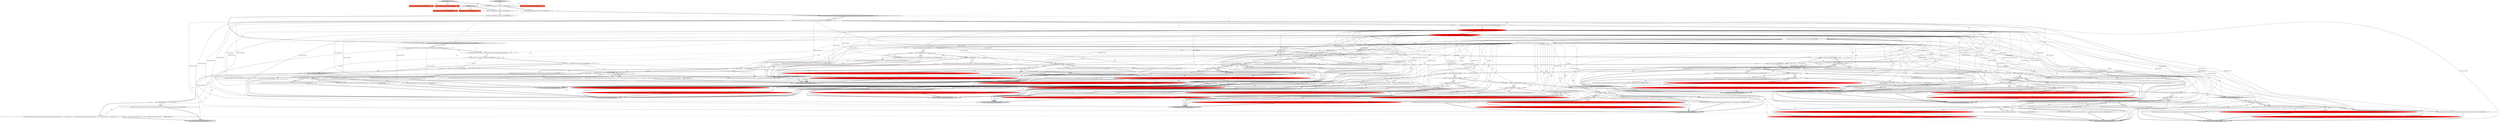 digraph {
166 [style = filled, label = "ConstantNode irLeftConstantNode = (ConstantNode)irBooleanNode.getLeftNode()@@@6@@@['0', '0', '1']", fillcolor = white, shape = ellipse image = "AAA0AAABBB3BBB"];
2 [style = filled, label = "irLeftConstantNode.setConstant((float)irLeftConstantNode.getConstant() - (float)irRightConstantNode.getConstant())@@@100@@@['1', '0', '0']", fillcolor = white, shape = ellipse image = "AAA0AAABBB1BBB"];
31 [style = filled, label = "irLeftConstantNode.setConstant((long)irLeftConstantNode.getConstant() - (long)irRightConstantNode.getConstant())@@@97@@@['1', '0', '0']", fillcolor = white, shape = ellipse image = "AAA0AAABBB1BBB"];
77 [style = filled, label = "irLeftConstantNode.setConstant((int)irLeftConstantNode.getConstant() >>> (int)irRightConstantNode.getConstant())@@@136@@@['1', '0', '0']", fillcolor = white, shape = ellipse image = "AAA0AAABBB1BBB"];
95 [style = filled, label = "irLeftConstantNode.setConstant((int)irLeftConstantNode.getConstant() | (int)irRightConstantNode.getConstant())@@@175@@@['1', '0', '0']", fillcolor = white, shape = ellipse image = "AAA0AAABBB1BBB"];
39 [style = filled, label = "type == @@@128@@@['1', '1', '0']", fillcolor = white, shape = diamond image = "AAA0AAABBB1BBB"];
107 [style = filled, label = "operation == Operation.BWOR@@@175@@@['1', '1', '0']", fillcolor = lightgray, shape = diamond image = "AAA0AAABBB1BBB"];
129 [style = filled, label = "irLeftConstantNode.attachDecoration(new IRDConstant((float)leftConstantValue * (float)rightConstantValue))@@@20@@@['0', '1', '0']", fillcolor = white, shape = ellipse image = "AAA0AAABBB2BBB"];
62 [style = filled, label = "throw irBinaryMathNode.getLocation().createError(new IllegalStateException(\"constant folding error: \" + \"unexpected type (\" + PainlessLookupUtility.typeToCanonicalTypeName(type) + \"( for \" + \"binary operation (\" + operation.symbol + \"( on \" + \"constants (\" + irLeftConstantNode.getConstant() + \"( and (\" + irRightConstantNode.getConstant() + \"(\"))@@@130@@@['1', '0', '0']", fillcolor = red, shape = ellipse image = "AAA1AAABBB1BBB"];
139 [style = filled, label = "throw irBinaryMathNode.getLocation().createError(new IllegalStateException(\"constant folding error: \" + \"unexpected type (\" + PainlessLookupUtility.typeToCanonicalTypeName(type) + \"( for \" + \"binary operation (\" + operation.symbol + \"( on \" + \"constants (\" + irLeftConstantNode.getDecorationString() + \"( \" + \"and (\" + irRightConstantNode.getDecorationString() + \"(\"))@@@108@@@['0', '1', '0']", fillcolor = red, shape = ellipse image = "AAA1AAABBB2BBB"];
63 [style = filled, label = "type == @@@113@@@['1', '1', '0']", fillcolor = white, shape = diamond image = "AAA0AAABBB1BBB"];
22 [style = filled, label = "type == @@@149@@@['1', '1', '0']", fillcolor = white, shape = diamond image = "AAA0AAABBB1BBB"];
50 [style = filled, label = "type == @@@58@@@['1', '1', '0']", fillcolor = white, shape = diamond image = "AAA0AAABBB1BBB"];
53 [style = filled, label = "Consumer<ExpressionNode> scope@@@2@@@['1', '0', '0']", fillcolor = tomato, shape = box image = "AAA0AAABBB1BBB"];
12 [style = filled, label = "type == @@@179@@@['1', '1', '0']", fillcolor = white, shape = diamond image = "AAA0AAABBB1BBB"];
131 [style = filled, label = "throw irBinaryMathNode.getLocation().createError(new IllegalStateException(\"constant folding error: \" + \"unexpected type (\" + PainlessLookupUtility.typeToCanonicalTypeName(type) + \"( for \" + \"binary operation (\" + operation.symbol + \"( on \" + \"constants (\" + irLeftConstantNode.getDecorationString() + \"( \" + \"and (\" + irRightConstantNode.getDecorationString() + \"(\"))@@@68@@@['0', '1', '0']", fillcolor = red, shape = ellipse image = "AAA1AAABBB2BBB"];
65 [style = filled, label = "type == @@@13@@@['1', '1', '0']", fillcolor = white, shape = diamond image = "AAA0AAABBB1BBB"];
13 [style = filled, label = "operation == Operation.RSH@@@124@@@['1', '1', '0']", fillcolor = white, shape = diamond image = "AAA0AAABBB1BBB"];
110 [style = filled, label = "type == @@@167@@@['1', '1', '0']", fillcolor = white, shape = diamond image = "AAA0AAABBB1BBB"];
98 [style = filled, label = "throw irBinaryMathNode.getLocation().createError(new IllegalStateException(\"constant folding error: \" + \"unexpected type (\" + PainlessLookupUtility.typeToCanonicalTypeName(type) + \"( for \" + \"binary operation (\" + operation.symbol + \"( on \" + \"constants (\" + irLeftConstantNode.getConstant() + \"( and (\" + irRightConstantNode.getConstant() + \"(\"))@@@24@@@['1', '0', '0']", fillcolor = red, shape = ellipse image = "AAA1AAABBB1BBB"];
92 [style = filled, label = "type == @@@176@@@['1', '1', '0']", fillcolor = white, shape = diamond image = "AAA0AAABBB1BBB"];
79 [style = filled, label = "type == @@@77@@@['1', '1', '0']", fillcolor = white, shape = diamond image = "AAA0AAABBB1BBB"];
32 [style = filled, label = "visitBinaryMath['1', '0', '0']", fillcolor = lightgray, shape = diamond image = "AAA0AAABBB1BBB"];
147 [style = filled, label = "Object rightConstantValue = irRightConstantNode.getDecorationValue()@@@9@@@['0', '1', '0']", fillcolor = red, shape = ellipse image = "AAA1AAABBB2BBB"];
179 [style = filled, label = "Consumer<ExpressionNode> scope@@@2@@@['0', '0', '1']", fillcolor = tomato, shape = box image = "AAA0AAABBB3BBB"];
41 [style = filled, label = "throw irBinaryMathNode.getLocation().createError(new IllegalStateException(\"constant folding error: \" + \"unexpected type (\" + PainlessLookupUtility.typeToCanonicalTypeName(type) + \"( for \" + \"binary operation (\" + operation.symbol + \"( on \" + \"constants (\" + irLeftConstantNode.getConstant() + \"( and (\" + irRightConstantNode.getConstant() + \"(\"))@@@106@@@['1', '0', '0']", fillcolor = red, shape = ellipse image = "AAA1AAABBB1BBB"];
15 [style = filled, label = "irLeftConstantNode.setConstant((long)irLeftConstantNode.getConstant() | (long)irRightConstantNode.getConstant())@@@178@@@['1', '0', '0']", fillcolor = white, shape = ellipse image = "AAA0AAABBB1BBB"];
109 [style = filled, label = "type == @@@64@@@['1', '1', '0']", fillcolor = white, shape = diamond image = "AAA0AAABBB1BBB"];
120 [style = filled, label = "irLeftConstantNode.attachDecoration(new IRDConstant((long)leftConstantValue % (long)rightConstantValue))@@@59@@@['0', '1', '0']", fillcolor = white, shape = ellipse image = "AAA0AAABBB2BBB"];
82 [style = filled, label = "operation == Operation.MUL@@@12@@@['1', '1', '0']", fillcolor = white, shape = diamond image = "AAA0AAABBB1BBB"];
170 [style = filled, label = "visitBoolean['0', '0', '1']", fillcolor = lightgray, shape = diamond image = "AAA0AAABBB3BBB"];
117 [style = filled, label = "irLeftConstantNode.attachDecoration(new IRDConstant((int)leftConstantValue & (int)rightConstantValue))@@@150@@@['0', '1', '0']", fillcolor = white, shape = ellipse image = "AAA0AAABBB2BBB"];
156 [style = filled, label = "throw irBinaryMathNode.getLocation().createError(new IllegalStateException(\"constant folding error: \" + \"unexpected type (\" + PainlessLookupUtility.typeToCanonicalTypeName(type) + \"( for \" + \"binary operation (\" + operation.symbol + \"( on \" + \"constants (\" + irLeftConstantNode.getDecorationString() + \"( \" + \"and (\" + irRightConstantNode.getDecorationString() + \"(\"))@@@183@@@['0', '1', '0']", fillcolor = red, shape = ellipse image = "AAA1AAABBB2BBB"];
28 [style = filled, label = "irLeftConstantNode.setConstant((double)irLeftConstantNode.getConstant() / (double)irRightConstantNode.getConstant())@@@40@@@['1', '0', '0']", fillcolor = white, shape = ellipse image = "AAA0AAABBB1BBB"];
122 [style = filled, label = "irLeftConstantNode.attachDecoration(new IRDConstant((long)leftConstantValue / (long)rightConstantValue))@@@36@@@['0', '1', '0']", fillcolor = white, shape = ellipse image = "AAA0AAABBB2BBB"];
6 [style = filled, label = "ConstantNode irLeftConstantNode = (ConstantNode)irBinaryMathNode.getLeftNode()@@@6@@@['1', '1', '0']", fillcolor = white, shape = ellipse image = "AAA0AAABBB1BBB"];
60 [style = filled, label = "ArithmeticException ae@@@48@@@['1', '1', '0']", fillcolor = white, shape = diamond image = "AAA0AAABBB1BBB"];
119 [style = filled, label = "visitBinaryMath['0', '1', '0']", fillcolor = lightgray, shape = diamond image = "AAA0AAABBB2BBB"];
113 [style = filled, label = "irLeftConstantNode.attachDecoration(new IRDConstant((double)leftConstantValue + (double)rightConstantValue))@@@87@@@['0', '1', '0']", fillcolor = white, shape = ellipse image = "AAA0AAABBB2BBB"];
78 [style = filled, label = "type == @@@161@@@['1', '1', '0']", fillcolor = white, shape = diamond image = "AAA0AAABBB1BBB"];
4 [style = filled, label = "type == @@@164@@@['1', '1', '0']", fillcolor = white, shape = diamond image = "AAA0AAABBB1BBB"];
14 [style = filled, label = "scope.accept(irLeftConstantNode)@@@51@@@['1', '1', '0']", fillcolor = lightgray, shape = ellipse image = "AAA0AAABBB1BBB"];
36 [style = filled, label = "scope.accept(irLeftConstantNode)@@@146@@@['1', '1', '0']", fillcolor = lightgray, shape = ellipse image = "AAA0AAABBB1BBB"];
93 [style = filled, label = "irLeftConstantNode.setConstant((int)irLeftConstantNode.getConstant() / (int)irRightConstantNode.getConstant())@@@31@@@['1', '0', '0']", fillcolor = white, shape = ellipse image = "AAA0AAABBB1BBB"];
90 [style = filled, label = "Operation operation = irBinaryMathNode.getDecorationValue()@@@10@@@['1', '1', '0']", fillcolor = white, shape = ellipse image = "AAA0AAABBB1BBB"];
165 [style = filled, label = "irLeftConstantNode.setConstant((boolean)irLeftConstantNode.getConstant() && (boolean)irRightConstantNode.getConstant())@@@12@@@['0', '0', '1']", fillcolor = white, shape = ellipse image = "AAA0AAABBB3BBB"];
152 [style = filled, label = "irLeftConstantNode.attachDecoration(new IRDConstant((long)leftConstantValue >>> (int)rightConstantValue))@@@141@@@['0', '1', '0']", fillcolor = white, shape = ellipse image = "AAA0AAABBB2BBB"];
74 [style = filled, label = "type == @@@137@@@['1', '1', '0']", fillcolor = white, shape = diamond image = "AAA0AAABBB1BBB"];
11 [style = filled, label = "type == @@@83@@@['1', '1', '0']", fillcolor = white, shape = diamond image = "AAA0AAABBB1BBB"];
130 [style = filled, label = "Object leftConstantValue = irLeftConstantNode.getDecorationValue()@@@8@@@['0', '1', '0']", fillcolor = red, shape = ellipse image = "AAA1AAABBB2BBB"];
54 [style = filled, label = "throw irBinaryMathNode.getLocation().createError(ae)@@@72@@@['1', '1', '0']", fillcolor = white, shape = ellipse image = "AAA0AAABBB1BBB"];
33 [style = filled, label = "scope.accept(irLeftConstantNode)@@@74@@@['1', '1', '0']", fillcolor = lightgray, shape = ellipse image = "AAA0AAABBB1BBB"];
102 [style = filled, label = "type == @@@86@@@['1', '1', '0']", fillcolor = white, shape = diamond image = "AAA0AAABBB1BBB"];
26 [style = filled, label = "irBinaryMathNode.getLeftNode().visit(this,null)@@@3@@@['1', '1', '0']", fillcolor = white, shape = ellipse image = "AAA0AAABBB1BBB"];
43 [style = filled, label = "irLeftConstantNode.setConstant((long)irLeftConstantNode.getConstant() * (long)irRightConstantNode.getConstant())@@@15@@@['1', '0', '0']", fillcolor = white, shape = ellipse image = "AAA0AAABBB1BBB"];
20 [style = filled, label = "irLeftConstantNode.setConstant((int)irLeftConstantNode.getConstant() << (int)irRightConstantNode.getConstant())@@@112@@@['1', '0', '0']", fillcolor = white, shape = ellipse image = "AAA0AAABBB1BBB"];
158 [style = filled, label = "irLeftConstantNode.attachDecoration(new IRDConstant((int)leftConstantValue ^ (int)rightConstantValue))@@@165@@@['0', '1', '0']", fillcolor = white, shape = ellipse image = "AAA0AAABBB2BBB"];
61 [style = filled, label = "irBinaryMathNode.getLeftNode() instanceof ConstantNode && irBinaryMathNode.getRightNode() instanceof ConstantNode@@@5@@@['1', '1', '0']", fillcolor = lightgray, shape = diamond image = "AAA0AAABBB1BBB"];
126 [style = filled, label = "irLeftConstantNode.attachDecoration(new IRDConstant((int)leftConstantValue >>> (int)rightConstantValue))@@@138@@@['0', '1', '0']", fillcolor = white, shape = ellipse image = "AAA0AAABBB2BBB"];
27 [style = filled, label = "irLeftConstantNode.setConstant((double)irLeftConstantNode.getConstant() % (double)irRightConstantNode.getConstant())@@@63@@@['1', '0', '0']", fillcolor = white, shape = ellipse image = "AAA0AAABBB1BBB"];
9 [style = filled, label = "type == @@@95@@@['1', '1', '0']", fillcolor = white, shape = diamond image = "AAA0AAABBB1BBB"];
34 [style = filled, label = "throw irBinaryMathNode.getLocation().createError(new IllegalStateException(\"constant folding error: \" + \"unexpected type (\" + PainlessLookupUtility.typeToCanonicalTypeName(type) + \"( for \" + \"binary operation (\" + operation.symbol + \"( on \" + \"constants (\" + irLeftConstantNode.getConstant() + \"( and (\" + irRightConstantNode.getConstant() + \"(\"))@@@43@@@['1', '0', '0']", fillcolor = red, shape = ellipse image = "AAA1AAABBB1BBB"];
45 [style = filled, label = "type == @@@140@@@['1', '1', '0']", fillcolor = white, shape = diamond image = "AAA0AAABBB1BBB"];
40 [style = filled, label = "irLeftConstantNode.setConstant((long)irLeftConstantNode.getConstant() >>> (int)irRightConstantNode.getConstant())@@@139@@@['1', '0', '0']", fillcolor = white, shape = ellipse image = "AAA0AAABBB1BBB"];
85 [style = filled, label = "irLeftConstantNode.setConstant((int)irLeftConstantNode.getConstant() + (int)irRightConstantNode.getConstant())@@@76@@@['1', '0', '0']", fillcolor = white, shape = ellipse image = "AAA0AAABBB1BBB"];
84 [style = filled, label = "scope.accept(irLeftConstantNode)@@@110@@@['1', '1', '0']", fillcolor = lightgray, shape = ellipse image = "AAA0AAABBB1BBB"];
68 [style = filled, label = "type == @@@35@@@['1', '1', '0']", fillcolor = white, shape = diamond image = "AAA0AAABBB1BBB"];
127 [style = filled, label = "throw irBinaryMathNode.getLocation().createError(new IllegalStateException(\"constant folding error: \" + \"unexpected type (\" + PainlessLookupUtility.typeToCanonicalTypeName(type) + \"( for \" + \"binary operation (\" + operation.symbol + \"( on \" + \"constants (\" + irLeftConstantNode.getDecorationString() + \"( \" + \"and (\" + irRightConstantNode.getDecorationString() + \"(\"))@@@120@@@['0', '1', '0']", fillcolor = red, shape = ellipse image = "AAA1AAABBB2BBB"];
55 [style = filled, label = "irLeftConstantNode.setConstant((int)irLeftConstantNode.getConstant() & (int)irRightConstantNode.getConstant())@@@148@@@['1', '0', '0']", fillcolor = white, shape = ellipse image = "AAA0AAABBB1BBB"];
25 [style = filled, label = "type == @@@101@@@['1', '1', '0']", fillcolor = white, shape = diamond image = "AAA0AAABBB1BBB"];
124 [style = filled, label = "irLeftConstantNode.attachDecoration(new IRDConstant((float)leftConstantValue - (float)rightConstantValue))@@@102@@@['0', '1', '0']", fillcolor = white, shape = ellipse image = "AAA0AAABBB2BBB"];
42 [style = filled, label = "type == @@@80@@@['1', '1', '0']", fillcolor = white, shape = diamond image = "AAA0AAABBB1BBB"];
38 [style = filled, label = "ArithmeticException ae@@@71@@@['1', '1', '0']", fillcolor = white, shape = diamond image = "AAA0AAABBB1BBB"];
160 [style = filled, label = "throw irBinaryMathNode.getLocation().createError(new IllegalStateException(\"constant folding error: \" + \"unexpected type (\" + PainlessLookupUtility.typeToCanonicalTypeName(type) + \"( for \" + \"binary operation (\" + operation.symbol + \"( on \" + \"constants (\" + irLeftConstantNode.getDecorationString() + \"( \" + \"and (\" + irRightConstantNode.getDecorationString() + \"(\"))@@@156@@@['0', '1', '0']", fillcolor = red, shape = ellipse image = "AAA1AAABBB2BBB"];
19 [style = filled, label = "operation == Operation.LSH@@@112@@@['1', '1', '0']", fillcolor = white, shape = diamond image = "AAA0AAABBB1BBB"];
7 [style = filled, label = "irLeftConstantNode.setConstant((long)irLeftConstantNode.getConstant() >> (int)irRightConstantNode.getConstant())@@@127@@@['1', '0', '0']", fillcolor = white, shape = ellipse image = "AAA0AAABBB1BBB"];
167 [style = filled, label = "throw irBooleanNode.getLocation().createError(new IllegalStateException(\"constant folding error: \" + \"unexpected type (\" + PainlessLookupUtility.typeToCanonicalTypeName(type) + \"( for \" + \"binary operation (\" + operation.symbol + \"( on \" + \"constants (\" + irLeftConstantNode.getConstant() + \"( and (\" + irRightConstantNode.getConstant() + \"(\"))@@@15@@@['0', '0', '1']", fillcolor = white, shape = ellipse image = "AAA0AAABBB3BBB"];
175 [style = filled, label = "scope.accept(irLeftConstantNode)@@@26@@@['0', '0', '1']", fillcolor = lightgray, shape = ellipse image = "AAA0AAABBB3BBB"];
67 [style = filled, label = "irLeftConstantNode.setConstant((long)irLeftConstantNode.getConstant() & (long)irRightConstantNode.getConstant())@@@151@@@['1', '0', '0']", fillcolor = white, shape = ellipse image = "AAA0AAABBB1BBB"];
75 [style = filled, label = "throw irBinaryMathNode.getLocation().createError(new IllegalStateException(\"constant folding error: \" + \"unexpected type (\" + PainlessLookupUtility.typeToCanonicalTypeName(type) + \"( for \" + \"binary operation (\" + operation.symbol + \"( on \" + \"constants (\" + irLeftConstantNode.getConstant() + \"( and (\" + irRightConstantNode.getConstant() + \"(\"))@@@142@@@['1', '0', '0']", fillcolor = red, shape = ellipse image = "AAA1AAABBB1BBB"];
37 [style = filled, label = "irLeftConstantNode.setConstant((float)irLeftConstantNode.getConstant() % (float)irRightConstantNode.getConstant())@@@60@@@['1', '0', '0']", fillcolor = white, shape = ellipse image = "AAA0AAABBB1BBB"];
80 [style = filled, label = "irLeftConstantNode.setConstant((long)irLeftConstantNode.getConstant() % (long)irRightConstantNode.getConstant())@@@57@@@['1', '0', '0']", fillcolor = white, shape = ellipse image = "AAA0AAABBB1BBB"];
23 [style = filled, label = "type == @@@116@@@['1', '1', '0']", fillcolor = white, shape = diamond image = "AAA0AAABBB1BBB"];
52 [style = filled, label = "irLeftConstantNode.setConstant((float)irLeftConstantNode.getConstant() + (float)irRightConstantNode.getConstant())@@@82@@@['1', '0', '0']", fillcolor = white, shape = ellipse image = "AAA0AAABBB1BBB"];
153 [style = filled, label = "irLeftConstantNode.attachDecoration(new IRDConstant((int)leftConstantValue + (int)rightConstantValue))@@@78@@@['0', '1', '0']", fillcolor = white, shape = ellipse image = "AAA0AAABBB2BBB"];
96 [style = filled, label = "irLeftConstantNode.setConstant((long)irLeftConstantNode.getConstant() + (long)irRightConstantNode.getConstant())@@@79@@@['1', '0', '0']", fillcolor = white, shape = ellipse image = "AAA0AAABBB1BBB"];
3 [style = filled, label = "Class<?> type = irBinaryMathNode.getDecorationValue()@@@11@@@['1', '1', '0']", fillcolor = white, shape = ellipse image = "AAA0AAABBB1BBB"];
49 [style = filled, label = "operation == Operation.ADD@@@76@@@['1', '1', '0']", fillcolor = white, shape = diamond image = "AAA0AAABBB1BBB"];
176 [style = filled, label = "BooleanNode irBooleanNode@@@2@@@['0', '0', '1']", fillcolor = tomato, shape = box image = "AAA0AAABBB3BBB"];
59 [style = filled, label = "irLeftConstantNode.setConstant((double)irLeftConstantNode.getConstant() - (double)irRightConstantNode.getConstant())@@@103@@@['1', '0', '0']", fillcolor = white, shape = ellipse image = "AAA0AAABBB1BBB"];
150 [style = filled, label = "throw irBinaryMathNode.getLocation().createError(new IllegalStateException(\"constant folding error: \" + \"unexpected type (\" + PainlessLookupUtility.typeToCanonicalTypeName(type) + \"( for \" + \"binary operation (\" + operation.symbol + \"( on \" + \"constants (\" + irLeftConstantNode.getDecorationString() + \"( and \" + \"(\" + irRightConstantNode.getDecorationString() + \"(\"))@@@144@@@['0', '1', '0']", fillcolor = red, shape = ellipse image = "AAA1AAABBB2BBB"];
17 [style = filled, label = "irLeftConstantNode.setConstant((int)irLeftConstantNode.getConstant() % (int)irRightConstantNode.getConstant())@@@54@@@['1', '0', '0']", fillcolor = white, shape = ellipse image = "AAA0AAABBB1BBB"];
56 [style = filled, label = "irLeftConstantNode.setConstant((double)irLeftConstantNode.getConstant() * (double)irRightConstantNode.getConstant())@@@21@@@['1', '0', '0']", fillcolor = white, shape = ellipse image = "AAA0AAABBB1BBB"];
1 [style = filled, label = "type == @@@22@@@['1', '1', '0']", fillcolor = white, shape = diamond image = "AAA0AAABBB1BBB"];
89 [style = filled, label = "type == @@@104@@@['1', '1', '0']", fillcolor = white, shape = diamond image = "AAA0AAABBB1BBB"];
57 [style = filled, label = "type == @@@32@@@['1', '1', '0']", fillcolor = white, shape = diamond image = "AAA0AAABBB1BBB"];
128 [style = filled, label = "irLeftConstantNode.attachDecoration(new IRDConstant((long)leftConstantValue >> (int)rightConstantValue))@@@129@@@['0', '1', '0']", fillcolor = white, shape = ellipse image = "AAA0AAABBB2BBB"];
94 [style = filled, label = "operation == Operation.SUB@@@94@@@['1', '1', '0']", fillcolor = white, shape = diamond image = "AAA0AAABBB1BBB"];
138 [style = filled, label = "irLeftConstantNode.attachDecoration(new IRDConstant((int)leftConstantValue << (int)rightConstantValue))@@@114@@@['0', '1', '0']", fillcolor = white, shape = ellipse image = "AAA0AAABBB2BBB"];
143 [style = filled, label = "irLeftConstantNode.attachDecoration(new IRDConstant((int)leftConstantValue | (int)rightConstantValue))@@@177@@@['0', '1', '0']", fillcolor = white, shape = ellipse image = "AAA0AAABBB2BBB"];
155 [style = filled, label = "irLeftConstantNode.attachDecoration(new IRDConstant((double)leftConstantValue / (double)rightConstantValue))@@@42@@@['0', '1', '0']", fillcolor = white, shape = ellipse image = "AAA0AAABBB2BBB"];
149 [style = filled, label = "irLeftConstantNode.attachDecoration(new IRDConstant((float)leftConstantValue % (float)rightConstantValue))@@@62@@@['0', '1', '0']", fillcolor = white, shape = ellipse image = "AAA0AAABBB2BBB"];
10 [style = filled, label = "type == @@@38@@@['1', '1', '0']", fillcolor = white, shape = diamond image = "AAA0AAABBB1BBB"];
106 [style = filled, label = "operation == Operation.BWAND@@@148@@@['1', '1', '0']", fillcolor = white, shape = diamond image = "AAA0AAABBB1BBB"];
163 [style = filled, label = "operation == Operation.OR@@@19@@@['0', '0', '1']", fillcolor = lightgray, shape = diamond image = "AAA0AAABBB3BBB"];
164 [style = filled, label = "Class<?> type = irBooleanNode.getDecorationValue()@@@9@@@['0', '0', '1']", fillcolor = white, shape = ellipse image = "AAA0AAABBB3BBB"];
144 [style = filled, label = "irLeftConstantNode.attachDecoration(new IRDConstant((long)leftConstantValue - (long)rightConstantValue))@@@99@@@['0', '1', '0']", fillcolor = white, shape = ellipse image = "AAA0AAABBB2BBB"];
134 [style = filled, label = "irLeftConstantNode.attachDecoration(new IRDConstant((long)leftConstantValue & (long)rightConstantValue))@@@153@@@['0', '1', '0']", fillcolor = white, shape = ellipse image = "AAA0AAABBB2BBB"];
136 [style = filled, label = "throw irBinaryMathNode.getLocation().createError(new IllegalStateException(\"constant folding error: \" + \"unexpected type (\" + PainlessLookupUtility.typeToCanonicalTypeName(type) + \"( for \" + \"binary operation (\" + operation.symbol + \"( on \" + \"constants (\" + irLeftConstantNode.getDecorationString() + \"( and \" + \"(\" + irRightConstantNode.getDecorationString() + \"(\"))@@@171@@@['0', '1', '0']", fillcolor = red, shape = ellipse image = "AAA1AAABBB2BBB"];
0 [style = filled, label = "scope.accept(irLeftConstantNode)@@@158@@@['1', '1', '0']", fillcolor = lightgray, shape = ellipse image = "AAA0AAABBB1BBB"];
64 [style = filled, label = "type == @@@41@@@['1', '1', '0']", fillcolor = white, shape = diamond image = "AAA0AAABBB1BBB"];
87 [style = filled, label = "scope.accept(irLeftConstantNode)@@@17@@@['1', '1', '1']", fillcolor = lightgray, shape = ellipse image = "AAA0AAABBB1BBB"];
8 [style = filled, label = "irLeftConstantNode.setConstant((float)irLeftConstantNode.getConstant() / (float)irRightConstantNode.getConstant())@@@37@@@['1', '0', '0']", fillcolor = white, shape = ellipse image = "AAA0AAABBB1BBB"];
116 [style = filled, label = "throw irBinaryMathNode.getLocation().createError(new IllegalStateException(\"constant folding error: \" + \"unexpected type (\" + PainlessLookupUtility.typeToCanonicalTypeName(type) + \"( for \" + \"binary operation (\" + operation.symbol + \"( on \" + \"constants (\" + irLeftConstantNode.getDecorationString() + \"( \" + \"and (\" + irRightConstantNode.getDecorationString() + \"(\"))@@@26@@@['0', '1', '0']", fillcolor = red, shape = ellipse image = "AAA1AAABBB2BBB"];
58 [style = filled, label = "irLeftConstantNode.setConstant((int)irLeftConstantNode.getConstant() >> (int)irRightConstantNode.getConstant())@@@124@@@['1', '0', '0']", fillcolor = white, shape = ellipse image = "AAA0AAABBB1BBB"];
132 [style = filled, label = "throw irBinaryMathNode.getLocation().createError(new IllegalStateException(\"constant folding error: \" + \"unexpected type (\" + PainlessLookupUtility.typeToCanonicalTypeName(type) + \"( for \" + \"binary operation (\" + operation.symbol + \"( on \" + \"constants (\" + irLeftConstantNode.getDecorationString() + \"( \" + \"and (\" + irRightConstantNode.getDecorationString() + \"(\"))@@@90@@@['0', '1', '0']", fillcolor = red, shape = ellipse image = "AAA1AAABBB2BBB"];
137 [style = filled, label = "irLeftConstantNode.attachDecoration(new IRDConstant((int)leftConstantValue * (int)rightConstantValue))@@@14@@@['0', '1', '0']", fillcolor = white, shape = ellipse image = "AAA0AAABBB2BBB"];
121 [style = filled, label = "BinaryMathNode irBinaryMathNode@@@2@@@['0', '1', '0']", fillcolor = tomato, shape = box image = "AAA0AAABBB2BBB"];
30 [style = filled, label = "throw irBinaryMathNode.getLocation().createError(new IllegalStateException(\"constant folding error: \" + \"unexpected type (\" + PainlessLookupUtility.typeToCanonicalTypeName(type) + \"( for \" + \"binary operation (\" + operation.symbol + \"( on \" + \"constants (\" + irLeftConstantNode.getConstant() + \"( and (\" + irRightConstantNode.getConstant() + \"(\"))@@@181@@@['1', '0', '0']", fillcolor = red, shape = ellipse image = "AAA1AAABBB1BBB"];
114 [style = filled, label = "irLeftConstantNode.attachDecoration(new IRDConstant((long)leftConstantValue * (long)rightConstantValue))@@@17@@@['0', '1', '0']", fillcolor = white, shape = ellipse image = "AAA0AAABBB2BBB"];
18 [style = filled, label = "irBinaryMathNode.getRightNode().visit(this,null)@@@4@@@['1', '1', '0']", fillcolor = white, shape = ellipse image = "AAA0AAABBB1BBB"];
69 [style = filled, label = "irLeftConstantNode.setConstant((double)irLeftConstantNode.getConstant() + (double)irRightConstantNode.getConstant())@@@85@@@['1', '0', '0']", fillcolor = white, shape = ellipse image = "AAA0AAABBB1BBB"];
44 [style = filled, label = "operation == Operation.XOR@@@160@@@['1', '1', '0']", fillcolor = white, shape = diamond image = "AAA0AAABBB1BBB"];
72 [style = filled, label = "irLeftConstantNode.setConstant((long)irLeftConstantNode.getConstant() / (long)irRightConstantNode.getConstant())@@@34@@@['1', '0', '0']", fillcolor = white, shape = ellipse image = "AAA0AAABBB1BBB"];
161 [style = filled, label = "irLeftConstantNode.setConstant((boolean)irLeftConstantNode.getConstant() || (boolean)irRightConstantNode.getConstant())@@@21@@@['0', '0', '1']", fillcolor = white, shape = ellipse image = "AAA0AAABBB3BBB"];
142 [style = filled, label = "irLeftConstantNode.attachDecoration(new IRDConstant((boolean)leftConstantValue ^ (boolean)rightConstantValue))@@@162@@@['0', '1', '0']", fillcolor = white, shape = ellipse image = "AAA0AAABBB2BBB"];
51 [style = filled, label = "scope.accept(irLeftConstantNode)@@@122@@@['1', '1', '0']", fillcolor = lightgray, shape = ellipse image = "AAA0AAABBB1BBB"];
81 [style = filled, label = "type == @@@152@@@['1', '1', '0']", fillcolor = white, shape = diamond image = "AAA0AAABBB1BBB"];
169 [style = filled, label = "throw irBooleanNode.getLocation().createError(new IllegalStateException(\"constant folding error: \" + \"unexpected type (\" + PainlessLookupUtility.typeToCanonicalTypeName(type) + \"( for \" + \"boolean operation (\" + operation.symbol + \"( on \" + \"constants (\" + irLeftConstantNode.getConstant() + \"( and (\" + irRightConstantNode.getConstant() + \"(\"))@@@24@@@['0', '0', '1']", fillcolor = white, shape = ellipse image = "AAA0AAABBB3BBB"];
66 [style = filled, label = "irLeftConstantNode.setConstant((float)irLeftConstantNode.getConstant() * (float)irRightConstantNode.getConstant())@@@18@@@['1', '0', '0']", fillcolor = white, shape = ellipse image = "AAA0AAABBB1BBB"];
105 [style = filled, label = "type == @@@16@@@['1', '1', '0']", fillcolor = white, shape = diamond image = "AAA0AAABBB1BBB"];
135 [style = filled, label = "irLeftConstantNode.attachDecoration(new IRDConstant((int)leftConstantValue - (int)rightConstantValue))@@@96@@@['0', '1', '0']", fillcolor = white, shape = ellipse image = "AAA0AAABBB2BBB"];
141 [style = filled, label = "irLeftConstantNode.attachDecoration(new IRDConstant((int)leftConstantValue >> (int)rightConstantValue))@@@126@@@['0', '1', '0']", fillcolor = white, shape = ellipse image = "AAA0AAABBB2BBB"];
174 [style = filled, label = "irBooleanNode.getLeftNode() instanceof ConstantNode && irBooleanNode.getRightNode() instanceof ConstantNode@@@5@@@['0', '0', '1']", fillcolor = lightgray, shape = diamond image = "AAA0AAABBB3BBB"];
125 [style = filled, label = "irLeftConstantNode.attachDecoration(new IRDConstant((double)leftConstantValue % (double)rightConstantValue))@@@65@@@['0', '1', '0']", fillcolor = white, shape = ellipse image = "AAA0AAABBB2BBB"];
83 [style = filled, label = "ConstantNode irRightConstantNode = (ConstantNode)irBinaryMathNode.getRightNode()@@@7@@@['1', '1', '0']", fillcolor = white, shape = ellipse image = "AAA0AAABBB1BBB"];
70 [style = filled, label = "throw irBinaryMathNode.getLocation().createError(ae)@@@49@@@['1', '1', '0']", fillcolor = white, shape = ellipse image = "AAA0AAABBB1BBB"];
73 [style = filled, label = "throw irBinaryMathNode.getLocation().createError(new IllegalStateException(\"constant folding error: \" + \"unexpected type (\" + PainlessLookupUtility.typeToCanonicalTypeName(type) + \"( for \" + \"binary operation (\" + operation.symbol + \"( on \" + \"constants (\" + irLeftConstantNode.getConstant() + \"( and (\" + irRightConstantNode.getConstant() + \"(\"))@@@154@@@['1', '0', '0']", fillcolor = red, shape = ellipse image = "AAA1AAABBB1BBB"];
133 [style = filled, label = "irLeftConstantNode.attachDecoration(new IRDConstant((float)leftConstantValue / (float)rightConstantValue))@@@39@@@['0', '1', '0']", fillcolor = white, shape = ellipse image = "AAA0AAABBB2BBB"];
159 [style = filled, label = "throw irBinaryMathNode.getLocation().createError(new IllegalStateException(\"constant folding error: \" + \"unexpected type (\" + PainlessLookupUtility.typeToCanonicalTypeName(type) + \"( for \" + \"binary operation (\" + operation.symbol + \"( on \" + \"constants (\" + irLeftConstantNode.getDecorationString() + \"( \" + \"and (\" + irRightConstantNode.getDecorationString() + \"(\"))@@@132@@@['0', '1', '0']", fillcolor = red, shape = ellipse image = "AAA1AAABBB2BBB"];
104 [style = filled, label = "operation == Operation.DIV@@@30@@@['1', '1', '0']", fillcolor = white, shape = diamond image = "AAA0AAABBB1BBB"];
177 [style = filled, label = "type == @@@11@@@['0', '0', '1']", fillcolor = white, shape = diamond image = "AAA0AAABBB3BBB"];
108 [style = filled, label = "type == @@@125@@@['1', '1', '0']", fillcolor = white, shape = diamond image = "AAA0AAABBB1BBB"];
140 [style = filled, label = "throw irBinaryMathNode.getLocation().createError(new IllegalStateException(\"constant folding error: \" + \"unexpected type (\" + PainlessLookupUtility.typeToCanonicalTypeName(type) + \"( for \" + \"binary operation (\" + operation.symbol + \"( on \" + \"constants (\" + irLeftConstantNode.getDecorationString() + \"( \" + \"and (\" + irRightConstantNode.getDecorationString() + \"(\"))@@@45@@@['0', '1', '0']", fillcolor = red, shape = ellipse image = "AAA1AAABBB2BBB"];
71 [style = filled, label = "scope.accept(irLeftConstantNode)@@@185@@@['1', '1', '0']", fillcolor = lightgray, shape = ellipse image = "AAA0AAABBB1BBB"];
171 [style = filled, label = "ConstantNode irRightConstantNode = (ConstantNode)irBooleanNode.getRightNode()@@@7@@@['0', '0', '1']", fillcolor = white, shape = ellipse image = "AAA0AAABBB3BBB"];
47 [style = filled, label = "irLeftConstantNode.setConstant((int)irLeftConstantNode.getConstant() * (int)irRightConstantNode.getConstant())@@@12@@@['1', '0', '0']", fillcolor = white, shape = ellipse image = "AAA0AAABBB1BBB"];
151 [style = filled, label = "irLeftConstantNode.attachDecoration(new IRDConstant((int)leftConstantValue % (int)rightConstantValue))@@@56@@@['0', '1', '0']", fillcolor = white, shape = ellipse image = "AAA0AAABBB2BBB"];
35 [style = filled, label = "type == @@@98@@@['1', '1', '0']", fillcolor = white, shape = diamond image = "AAA0AAABBB1BBB"];
46 [style = filled, label = "irLeftConstantNode.setConstant((int)irLeftConstantNode.getConstant() - (int)irRightConstantNode.getConstant())@@@94@@@['1', '0', '0']", fillcolor = white, shape = ellipse image = "AAA0AAABBB1BBB"];
162 [style = filled, label = "operation == Operation.AND@@@10@@@['0', '0', '1']", fillcolor = white, shape = diamond image = "AAA0AAABBB3BBB"];
157 [style = filled, label = "irLeftConstantNode.attachDecoration(new IRDConstant((long)leftConstantValue | (long)rightConstantValue))@@@180@@@['0', '1', '0']", fillcolor = white, shape = ellipse image = "AAA0AAABBB2BBB"];
21 [style = filled, label = "irLeftConstantNode.setConstant((int)irLeftConstantNode.getConstant() ^ (int)irRightConstantNode.getConstant())@@@163@@@['1', '0', '0']", fillcolor = white, shape = ellipse image = "AAA0AAABBB1BBB"];
88 [style = filled, label = "throw irBinaryMathNode.getLocation().createError(new IllegalStateException(\"constant folding error: \" + \"unexpected type (\" + PainlessLookupUtility.typeToCanonicalTypeName(type) + \"( for \" + \"binary operation (\" + operation.symbol + \"( on \" + \"constants (\" + irLeftConstantNode.getConstant() + \"( and (\" + irRightConstantNode.getConstant() + \"(\"))@@@88@@@['1', '0', '0']", fillcolor = red, shape = ellipse image = "AAA1AAABBB1BBB"];
101 [style = filled, label = "type == @@@19@@@['1', '1', '0']", fillcolor = white, shape = diamond image = "AAA0AAABBB1BBB"];
178 [style = filled, label = "irBooleanNode.getRightNode().visit(this,null)@@@4@@@['0', '0', '1']", fillcolor = white, shape = ellipse image = "AAA0AAABBB3BBB"];
5 [style = filled, label = "irLeftConstantNode.setConstant((long)irLeftConstantNode.getConstant() ^ (long)irRightConstantNode.getConstant())@@@166@@@['1', '0', '0']", fillcolor = white, shape = ellipse image = "AAA0AAABBB1BBB"];
86 [style = filled, label = "operation == Operation.USH@@@136@@@['1', '1', '0']", fillcolor = white, shape = diamond image = "AAA0AAABBB1BBB"];
16 [style = filled, label = "throw irBinaryMathNode.getLocation().createError(new IllegalStateException(\"constant folding error: \" + \"unexpected type (\" + PainlessLookupUtility.typeToCanonicalTypeName(type) + \"( for \" + \"binary operation (\" + operation.symbol + \"( on \" + \"constants (\" + irLeftConstantNode.getConstant() + \"( and (\" + irRightConstantNode.getConstant() + \"(\"))@@@66@@@['1', '0', '0']", fillcolor = red, shape = ellipse image = "AAA1AAABBB1BBB"];
24 [style = filled, label = "throw irBinaryMathNode.getLocation().createError(new IllegalStateException(\"constant folding error: \" + \"unexpected type (\" + PainlessLookupUtility.typeToCanonicalTypeName(type) + \"( for \" + \"binary operation (\" + operation.symbol + \"( on \" + \"constants (\" + irLeftConstantNode.getConstant() + \"( and (\" + irRightConstantNode.getConstant() + \"(\"))@@@169@@@['1', '0', '0']", fillcolor = red, shape = ellipse image = "AAA1AAABBB1BBB"];
154 [style = filled, label = "irLeftConstantNode.attachDecoration(new IRDConstant((double)leftConstantValue * (double)rightConstantValue))@@@23@@@['0', '1', '0']", fillcolor = white, shape = ellipse image = "AAA0AAABBB2BBB"];
145 [style = filled, label = "irLeftConstantNode.attachDecoration(new IRDConstant((long)leftConstantValue << (int)rightConstantValue))@@@117@@@['0', '1', '0']", fillcolor = white, shape = ellipse image = "AAA0AAABBB2BBB"];
172 [style = filled, label = "Operation operation = irBooleanNode.getOperation()@@@8@@@['0', '0', '1']", fillcolor = white, shape = ellipse image = "AAA0AAABBB3BBB"];
118 [style = filled, label = "irLeftConstantNode.attachDecoration(new IRDConstant((long)leftConstantValue ^ (long)rightConstantValue))@@@168@@@['0', '1', '0']", fillcolor = white, shape = ellipse image = "AAA0AAABBB2BBB"];
91 [style = filled, label = "scope.accept(irLeftConstantNode)@@@173@@@['1', '1', '0']", fillcolor = lightgray, shape = ellipse image = "AAA0AAABBB1BBB"];
112 [style = filled, label = "throw irBinaryMathNode.getLocation().createError(new IllegalStateException(\"constant folding error: \" + \"unexpected type (\" + PainlessLookupUtility.typeToCanonicalTypeName(type) + \"( for \" + \"binary operation (\" + operation.symbol + \"( on \" + \"constants (\" + irLeftConstantNode.getConstant() + \"( and (\" + irRightConstantNode.getConstant() + \"(\"))@@@118@@@['1', '0', '0']", fillcolor = red, shape = ellipse image = "AAA1AAABBB1BBB"];
111 [style = filled, label = "operation == Operation.REM@@@53@@@['1', '1', '0']", fillcolor = white, shape = diamond image = "AAA0AAABBB1BBB"];
76 [style = filled, label = "type == @@@55@@@['1', '1', '0']", fillcolor = white, shape = diamond image = "AAA0AAABBB1BBB"];
148 [style = filled, label = "irLeftConstantNode.attachDecoration(new IRDConstant((double)leftConstantValue - (double)rightConstantValue))@@@105@@@['0', '1', '0']", fillcolor = white, shape = ellipse image = "AAA0AAABBB2BBB"];
173 [style = filled, label = "irBooleanNode.getLeftNode().visit(this,null)@@@3@@@['0', '0', '1']", fillcolor = white, shape = ellipse image = "AAA0AAABBB3BBB"];
123 [style = filled, label = "irLeftConstantNode.attachDecoration(new IRDConstant((long)leftConstantValue + (long)rightConstantValue))@@@81@@@['0', '1', '0']", fillcolor = white, shape = ellipse image = "AAA0AAABBB2BBB"];
48 [style = filled, label = "scope.accept(irLeftConstantNode)@@@92@@@['1', '1', '0']", fillcolor = lightgray, shape = ellipse image = "AAA0AAABBB1BBB"];
146 [style = filled, label = "irLeftConstantNode.attachDecoration(new IRDConstant((int)leftConstantValue / (int)rightConstantValue))@@@33@@@['0', '1', '0']", fillcolor = white, shape = ellipse image = "AAA0AAABBB2BBB"];
100 [style = filled, label = "scope.accept(irLeftConstantNode)@@@134@@@['1', '1', '0']", fillcolor = lightgray, shape = ellipse image = "AAA0AAABBB1BBB"];
168 [style = filled, label = "type == @@@20@@@['0', '0', '1']", fillcolor = white, shape = diamond image = "AAA0AAABBB3BBB"];
29 [style = filled, label = "type == @@@61@@@['1', '1', '0']", fillcolor = white, shape = diamond image = "AAA0AAABBB1BBB"];
115 [style = filled, label = "irLeftConstantNode.attachDecoration(new IRDConstant((float)leftConstantValue + (float)rightConstantValue))@@@84@@@['0', '1', '0']", fillcolor = white, shape = ellipse image = "AAA0AAABBB2BBB"];
99 [style = filled, label = "irLeftConstantNode.setConstant((long)irLeftConstantNode.getConstant() << (int)irRightConstantNode.getConstant())@@@115@@@['1', '0', '0']", fillcolor = white, shape = ellipse image = "AAA0AAABBB1BBB"];
97 [style = filled, label = "Consumer<ExpressionNode> scope@@@2@@@['1', '1', '0']", fillcolor = tomato, shape = box image = "AAA0AAABBB1BBB"];
103 [style = filled, label = "irLeftConstantNode.setConstant((boolean)irLeftConstantNode.getConstant() ^ (boolean)irRightConstantNode.getConstant())@@@160@@@['1', '0', '0']", fillcolor = white, shape = ellipse image = "AAA0AAABBB1BBB"];
105->43 [style = dotted, label="true"];
108->58 [style = bold, label=""];
168->169 [style = bold, label=""];
90->111 [style = solid, label="operation"];
101->1 [style = dotted, label="false"];
3->68 [style = solid, label="type"];
130->138 [style = solid, label="leftConstantValue"];
110->118 [style = dotted, label="true"];
102->69 [style = bold, label=""];
174->172 [style = dotted, label="true"];
170->173 [style = bold, label=""];
76->17 [style = bold, label=""];
143->71 [style = bold, label=""];
28->14 [style = bold, label=""];
78->4 [style = bold, label=""];
96->48 [style = bold, label=""];
150->36 [style = bold, label=""];
13->108 [style = bold, label=""];
110->5 [style = bold, label=""];
105->114 [style = bold, label=""];
80->33 [style = bold, label=""];
110->5 [style = dotted, label="true"];
3->116 [style = solid, label="type"];
73->160 [style = dashed, label="0"];
82->104 [style = bold, label=""];
147->114 [style = solid, label="rightConstantValue"];
152->36 [style = bold, label=""];
39->128 [style = dotted, label="true"];
125->33 [style = bold, label=""];
23->145 [style = dotted, label="true"];
3->50 [style = solid, label="type"];
79->153 [style = bold, label=""];
130->113 [style = solid, label="leftConstantValue"];
173->178 [style = bold, label=""];
83->90 [style = bold, label=""];
147->118 [style = solid, label="rightConstantValue"];
31->84 [style = bold, label=""];
49->48 [style = dotted, label="true"];
154->87 [style = bold, label=""];
92->143 [style = bold, label=""];
147->152 [style = solid, label="rightConstantValue"];
23->127 [style = bold, label=""];
81->160 [style = dotted, label="false"];
77->36 [style = bold, label=""];
78->103 [style = dotted, label="true"];
42->96 [style = dotted, label="true"];
3->39 [style = solid, label="type"];
147->157 [style = solid, label="rightConstantValue"];
64->155 [style = dotted, label="true"];
11->115 [style = dotted, label="true"];
130->114 [style = solid, label="leftConstantValue"];
32->26 [style = bold, label=""];
25->2 [style = bold, label=""];
107->92 [style = dotted, label="true"];
110->136 [style = bold, label=""];
130->146 [style = solid, label="leftConstantValue"];
116->87 [style = bold, label=""];
147->135 [style = solid, label="rightConstantValue"];
109->125 [style = dotted, label="true"];
147->120 [style = solid, label="rightConstantValue"];
110->24 [style = dotted, label="false"];
29->149 [style = dotted, label="true"];
89->41 [style = dotted, label="false"];
26->173 [style = dashed, label="0"];
3->16 [style = solid, label="type"];
102->69 [style = dotted, label="true"];
1->116 [style = bold, label=""];
147->158 [style = solid, label="rightConstantValue"];
81->67 [style = dotted, label="true"];
94->9 [style = bold, label=""];
82->104 [style = dotted, label="false"];
13->100 [style = dotted, label="true"];
147->126 [style = solid, label="rightConstantValue"];
57->93 [style = dotted, label="true"];
3->35 [style = solid, label="type"];
90->49 [style = solid, label="operation"];
130->137 [style = solid, label="leftConstantValue"];
130->151 [style = solid, label="leftConstantValue"];
162->177 [style = bold, label=""];
4->158 [style = dotted, label="true"];
10->133 [style = dotted, label="true"];
174->162 [style = dotted, label="true"];
76->50 [style = bold, label=""];
89->59 [style = dotted, label="true"];
135->84 [style = bold, label=""];
105->101 [style = bold, label=""];
61->6 [style = dotted, label="true"];
3->101 [style = solid, label="type"];
83->171 [style = dashed, label="0"];
61->130 [style = dotted, label="true"];
32->97 [style = dotted, label="true"];
90->3 [style = bold, label=""];
147->124 [style = solid, label="rightConstantValue"];
86->106 [style = dotted, label="false"];
8->14 [style = bold, label=""];
32->53 [style = dotted, label="true"];
104->111 [style = bold, label=""];
117->0 [style = bold, label=""];
142->91 [style = bold, label=""];
88->132 [style = dashed, label="0"];
3->78 [style = solid, label="type"];
122->14 [style = bold, label=""];
76->151 [style = bold, label=""];
73->0 [style = bold, label=""];
166->175 [style = solid, label="irLeftConstantNode"];
164->169 [style = solid, label="type"];
108->39 [style = bold, label=""];
2->84 [style = bold, label=""];
20->51 [style = bold, label=""];
105->114 [style = dotted, label="true"];
12->156 [style = bold, label=""];
130->115 [style = solid, label="leftConstantValue"];
64->140 [style = bold, label=""];
25->2 [style = dotted, label="true"];
104->57 [style = dotted, label="true"];
97->179 [style = dashed, label="0"];
147->155 [style = solid, label="rightConstantValue"];
133->14 [style = bold, label=""];
92->12 [style = dotted, label="false"];
23->99 [style = bold, label=""];
147->117 [style = solid, label="rightConstantValue"];
79->153 [style = dotted, label="true"];
138->51 [style = bold, label=""];
35->144 [style = dotted, label="true"];
55->0 [style = bold, label=""];
11->52 [style = bold, label=""];
43->87 [style = bold, label=""];
19->13 [style = dotted, label="false"];
147->90 [style = bold, label=""];
63->20 [style = dotted, label="true"];
74->45 [style = dotted, label="false"];
3->136 [style = solid, label="type"];
147->122 [style = solid, label="rightConstantValue"];
74->126 [style = dotted, label="true"];
19->51 [style = dotted, label="true"];
159->100 [style = bold, label=""];
49->94 [style = bold, label=""];
90->107 [style = solid, label="operation"];
13->86 [style = dotted, label="false"];
3->79 [style = solid, label="type"];
6->71 [style = solid, label="irLeftConstantNode"];
75->36 [style = bold, label=""];
82->87 [style = dotted, label="true"];
104->111 [style = dotted, label="false"];
64->28 [style = bold, label=""];
168->161 [style = bold, label=""];
41->84 [style = bold, label=""];
49->79 [style = dotted, label="true"];
56->87 [style = bold, label=""];
104->57 [style = bold, label=""];
111->76 [style = dotted, label="true"];
10->8 [style = dotted, label="true"];
4->110 [style = bold, label=""];
130->133 [style = solid, label="leftConstantValue"];
39->62 [style = bold, label=""];
147->149 [style = solid, label="rightConstantValue"];
146->14 [style = bold, label=""];
130->126 [style = solid, label="leftConstantValue"];
49->94 [style = dotted, label="false"];
81->73 [style = bold, label=""];
168->169 [style = dotted, label="false"];
63->20 [style = bold, label=""];
112->51 [style = bold, label=""];
130->125 [style = solid, label="leftConstantValue"];
22->81 [style = bold, label=""];
6->100 [style = solid, label="irLeftConstantNode"];
165->87 [style = bold, label=""];
147->142 [style = solid, label="rightConstantValue"];
3->41 [style = solid, label="type"];
61->3 [style = dotted, label="true"];
39->159 [style = dotted, label="false"];
1->98 [style = bold, label=""];
92->143 [style = dotted, label="true"];
18->61 [style = bold, label=""];
6->87 [style = solid, label="irLeftConstantNode"];
130->120 [style = solid, label="leftConstantValue"];
3->64 [style = solid, label="type"];
64->34 [style = bold, label=""];
22->81 [style = dotted, label="false"];
115->48 [style = bold, label=""];
79->42 [style = dotted, label="false"];
88->48 [style = bold, label=""];
44->107 [style = bold, label=""];
6->83 [style = bold, label=""];
42->11 [style = dotted, label="false"];
130->141 [style = solid, label="leftConstantValue"];
166->171 [style = bold, label=""];
6->51 [style = solid, label="irLeftConstantNode"];
109->16 [style = bold, label=""];
172->162 [style = solid, label="operation"];
41->139 [style = dashed, label="0"];
109->131 [style = dotted, label="false"];
174->166 [style = dotted, label="true"];
3->29 [style = solid, label="type"];
35->31 [style = bold, label=""];
74->77 [style = dotted, label="true"];
23->145 [style = bold, label=""];
107->71 [style = dotted, label="true"];
3->102 [style = solid, label="type"];
86->36 [style = dotted, label="true"];
108->141 [style = bold, label=""];
3->160 [style = solid, label="type"];
47->87 [style = bold, label=""];
12->156 [style = dotted, label="false"];
147->151 [style = solid, label="rightConstantValue"];
101->66 [style = bold, label=""];
3->88 [style = solid, label="type"];
78->142 [style = bold, label=""];
130->157 [style = solid, label="leftConstantValue"];
130->145 [style = solid, label="leftConstantValue"];
3->164 [style = dashed, label="0"];
105->101 [style = dotted, label="false"];
92->12 [style = bold, label=""];
102->132 [style = bold, label=""];
5->91 [style = bold, label=""];
178->174 [style = bold, label=""];
111->76 [style = bold, label=""];
16->33 [style = bold, label=""];
90->104 [style = solid, label="operation"];
11->102 [style = bold, label=""];
3->140 [style = solid, label="type"];
24->136 [style = dashed, label="0"];
29->109 [style = dotted, label="false"];
74->77 [style = bold, label=""];
86->74 [style = dotted, label="true"];
110->24 [style = bold, label=""];
147->154 [style = solid, label="rightConstantValue"];
151->33 [style = bold, label=""];
93->14 [style = bold, label=""];
3->98 [style = solid, label="type"];
118->91 [style = bold, label=""];
9->35 [style = dotted, label="false"];
147->145 [style = solid, label="rightConstantValue"];
65->177 [style = dashed, label="0"];
57->146 [style = bold, label=""];
147->113 [style = solid, label="rightConstantValue"];
3->132 [style = solid, label="type"];
38->54 [style = bold, label=""];
61->82 [style = dotted, label="true"];
92->95 [style = bold, label=""];
13->108 [style = dotted, label="true"];
147->115 [style = solid, label="rightConstantValue"];
171->172 [style = bold, label=""];
95->71 [style = bold, label=""];
9->46 [style = bold, label=""];
61->147 [style = dotted, label="true"];
127->51 [style = bold, label=""];
3->109 [style = solid, label="type"];
65->105 [style = bold, label=""];
61->90 [style = dotted, label="true"];
35->25 [style = dotted, label="false"];
162->177 [style = dotted, label="true"];
6->14 [style = solid, label="irLeftConstantNode"];
107->92 [style = bold, label=""];
65->47 [style = dotted, label="true"];
3->73 [style = solid, label="type"];
63->138 [style = dotted, label="true"];
4->21 [style = dotted, label="true"];
130->124 [style = solid, label="leftConstantValue"];
30->156 [style = dashed, label="0"];
68->122 [style = bold, label=""];
74->45 [style = bold, label=""];
130->143 [style = solid, label="leftConstantValue"];
105->43 [style = bold, label=""];
92->95 [style = dotted, label="true"];
177->167 [style = dotted, label="false"];
6->0 [style = solid, label="irLeftConstantNode"];
23->127 [style = dotted, label="false"];
9->135 [style = bold, label=""];
10->133 [style = bold, label=""];
57->146 [style = dotted, label="true"];
109->131 [style = bold, label=""];
1->56 [style = dotted, label="true"];
90->13 [style = solid, label="operation"];
69->48 [style = bold, label=""];
170->179 [style = dotted, label="true"];
65->105 [style = dotted, label="false"];
3->9 [style = solid, label="type"];
113->48 [style = bold, label=""];
25->124 [style = dotted, label="true"];
6->91 [style = solid, label="irLeftConstantNode"];
12->15 [style = bold, label=""];
90->86 [style = solid, label="operation"];
3->110 [style = solid, label="type"];
63->138 [style = bold, label=""];
3->108 [style = solid, label="type"];
22->55 [style = dotted, label="true"];
17->33 [style = bold, label=""];
39->128 [style = bold, label=""];
174->171 [style = dotted, label="true"];
46->84 [style = bold, label=""];
23->112 [style = bold, label=""];
129->87 [style = bold, label=""];
101->66 [style = dotted, label="true"];
79->85 [style = dotted, label="true"];
79->85 [style = bold, label=""];
3->10 [style = solid, label="type"];
61->83 [style = dotted, label="true"];
94->84 [style = dotted, label="true"];
6->166 [style = dashed, label="0"];
162->87 [style = dotted, label="true"];
10->64 [style = dotted, label="false"];
147->137 [style = solid, label="rightConstantValue"];
134->0 [style = bold, label=""];
126->36 [style = bold, label=""];
130->153 [style = solid, label="leftConstantValue"];
119->121 [style = dotted, label="true"];
111->33 [style = dotted, label="true"];
83->130 [style = bold, label=""];
94->19 [style = bold, label=""];
11->52 [style = dotted, label="true"];
68->10 [style = bold, label=""];
65->47 [style = bold, label=""];
172->163 [style = solid, label="operation"];
3->112 [style = solid, label="type"];
76->50 [style = dotted, label="false"];
148->84 [style = bold, label=""];
161->175 [style = bold, label=""];
23->99 [style = dotted, label="true"];
1->154 [style = dotted, label="true"];
50->80 [style = bold, label=""];
12->15 [style = dotted, label="true"];
157->71 [style = bold, label=""];
98->87 [style = bold, label=""];
3->1 [style = solid, label="type"];
147->141 [style = solid, label="rightConstantValue"];
104->163 [style = dashed, label="0"];
9->35 [style = bold, label=""];
82->65 [style = bold, label=""];
6->84 [style = solid, label="irLeftConstantNode"];
3->75 [style = solid, label="type"];
104->14 [style = dotted, label="true"];
110->136 [style = dotted, label="false"];
109->27 [style = bold, label=""];
10->8 [style = bold, label=""];
78->4 [style = dotted, label="false"];
54->33 [style = bold, label=""];
60->70 [style = dotted, label="true"];
15->71 [style = bold, label=""];
13->86 [style = bold, label=""];
27->33 [style = bold, label=""];
177->165 [style = dotted, label="true"];
37->33 [style = bold, label=""];
6->33 [style = solid, label="irLeftConstantNode"];
68->10 [style = dotted, label="false"];
108->58 [style = dotted, label="true"];
25->124 [style = bold, label=""];
25->89 [style = dotted, label="false"];
102->113 [style = dotted, label="true"];
123->48 [style = bold, label=""];
50->29 [style = bold, label=""];
174->164 [style = dotted, label="true"];
90->19 [style = solid, label="operation"];
163->168 [style = dotted, label="true"];
76->151 [style = dotted, label="true"];
89->148 [style = dotted, label="true"];
3->45 [style = solid, label="type"];
3->4 [style = solid, label="type"];
164->168 [style = solid, label="type"];
119->26 [style = bold, label=""];
109->125 [style = bold, label=""];
19->63 [style = dotted, label="true"];
4->21 [style = bold, label=""];
45->152 [style = bold, label=""];
3->25 [style = solid, label="type"];
12->30 [style = dotted, label="false"];
108->39 [style = dotted, label="false"];
3->159 [style = solid, label="type"];
19->13 [style = bold, label=""];
39->7 [style = bold, label=""];
22->117 [style = bold, label=""];
160->0 [style = bold, label=""];
52->48 [style = bold, label=""];
130->135 [style = solid, label="leftConstantValue"];
102->132 [style = dotted, label="false"];
130->152 [style = solid, label="leftConstantValue"];
132->48 [style = bold, label=""];
81->160 [style = bold, label=""];
114->87 [style = bold, label=""];
164->167 [style = solid, label="type"];
172->164 [style = bold, label=""];
90->94 [style = solid, label="operation"];
130->128 [style = solid, label="leftConstantValue"];
106->44 [style = dotted, label="false"];
38->54 [style = dotted, label="true"];
3->23 [style = solid, label="type"];
156->71 [style = bold, label=""];
177->165 [style = bold, label=""];
130->158 [style = solid, label="leftConstantValue"];
22->55 [style = bold, label=""];
3->57 [style = solid, label="type"];
39->159 [style = bold, label=""];
3->131 [style = solid, label="type"];
177->167 [style = bold, label=""];
124->84 [style = bold, label=""];
86->106 [style = bold, label=""];
106->22 [style = bold, label=""];
35->31 [style = dotted, label="true"];
39->62 [style = dotted, label="false"];
45->152 [style = dotted, label="true"];
3->139 [style = solid, label="type"];
66->87 [style = bold, label=""];
30->71 [style = bold, label=""];
35->25 [style = bold, label=""];
119->97 [style = dotted, label="true"];
1->116 [style = dotted, label="false"];
12->157 [style = dotted, label="true"];
12->157 [style = bold, label=""];
137->87 [style = bold, label=""];
64->28 [style = dotted, label="true"];
40->36 [style = bold, label=""];
42->11 [style = bold, label=""];
158->91 [style = bold, label=""];
49->79 [style = bold, label=""];
3->89 [style = solid, label="type"];
166->87 [style = solid, label="irLeftConstantNode"];
74->126 [style = bold, label=""];
3->74 [style = solid, label="type"];
90->172 [style = dashed, label="0"];
24->91 [style = bold, label=""];
130->129 [style = solid, label="leftConstantValue"];
3->34 [style = solid, label="type"];
101->1 [style = bold, label=""];
147->143 [style = solid, label="rightConstantValue"];
145->51 [style = bold, label=""];
81->73 [style = dotted, label="false"];
130->147 [style = bold, label=""];
130->155 [style = solid, label="leftConstantValue"];
89->59 [style = bold, label=""];
112->127 [style = dashed, label="0"];
68->122 [style = dotted, label="true"];
45->40 [style = bold, label=""];
22->117 [style = dotted, label="true"];
3->82 [style = bold, label=""];
42->96 [style = bold, label=""];
3->30 [style = solid, label="type"];
1->98 [style = dotted, label="false"];
50->120 [style = dotted, label="true"];
101->129 [style = bold, label=""];
67->0 [style = bold, label=""];
75->150 [style = dashed, label="0"];
11->102 [style = dotted, label="false"];
62->159 [style = dashed, label="0"];
24->169 [style = dashed, label="0"];
106->0 [style = dotted, label="true"];
4->110 [style = dotted, label="false"];
139->84 [style = bold, label=""];
3->105 [style = solid, label="type"];
63->23 [style = dotted, label="false"];
90->44 [style = solid, label="operation"];
29->109 [style = bold, label=""];
16->131 [style = dashed, label="0"];
130->142 [style = solid, label="leftConstantValue"];
149->33 [style = bold, label=""];
106->44 [style = bold, label=""];
3->63 [style = solid, label="type"];
141->100 [style = bold, label=""];
3->127 [style = solid, label="type"];
61->174 [style = dashed, label="0"];
167->87 [style = bold, label=""];
147->138 [style = solid, label="rightConstantValue"];
39->7 [style = dotted, label="true"];
26->18 [style = bold, label=""];
128->100 [style = bold, label=""];
147->153 [style = solid, label="rightConstantValue"];
147->125 [style = solid, label="rightConstantValue"];
65->137 [style = bold, label=""];
61->6 [style = bold, label=""];
163->175 [style = dotted, label="true"];
58->100 [style = bold, label=""];
34->140 [style = dashed, label="0"];
136->91 [style = bold, label=""];
57->68 [style = dotted, label="false"];
147->123 [style = solid, label="rightConstantValue"];
98->167 [style = dashed, label="0"];
78->142 [style = dotted, label="true"];
76->17 [style = dotted, label="true"];
35->144 [style = bold, label=""];
45->40 [style = dotted, label="true"];
3->42 [style = solid, label="type"];
163->168 [style = bold, label=""];
42->123 [style = dotted, label="true"];
140->14 [style = bold, label=""];
3->22 [style = solid, label="type"];
1->154 [style = bold, label=""];
3->24 [style = solid, label="type"];
19->63 [style = bold, label=""];
90->82 [style = solid, label="operation"];
130->144 [style = solid, label="leftConstantValue"];
147->134 [style = solid, label="rightConstantValue"];
23->112 [style = dotted, label="false"];
89->148 [style = bold, label=""];
68->72 [style = dotted, label="true"];
59->84 [style = bold, label=""];
3->92 [style = solid, label="type"];
44->78 [style = dotted, label="true"];
147->133 [style = solid, label="rightConstantValue"];
50->80 [style = dotted, label="true"];
10->64 [style = bold, label=""];
68->72 [style = bold, label=""];
120->33 [style = bold, label=""];
72->14 [style = bold, label=""];
60->70 [style = bold, label=""];
162->163 [style = bold, label=""];
130->154 [style = solid, label="leftConstantValue"];
130->118 [style = solid, label="leftConstantValue"];
130->134 [style = solid, label="leftConstantValue"];
103->91 [style = bold, label=""];
164->162 [style = bold, label=""];
94->9 [style = dotted, label="true"];
3->11 [style = solid, label="type"];
3->150 [style = solid, label="type"];
44->107 [style = dotted, label="false"];
65->137 [style = dotted, label="true"];
131->33 [style = bold, label=""];
89->139 [style = bold, label=""];
102->88 [style = bold, label=""];
21->91 [style = bold, label=""];
86->74 [style = bold, label=""];
18->178 [style = dashed, label="0"];
164->177 [style = solid, label="type"];
3->81 [style = solid, label="type"];
108->141 [style = dotted, label="true"];
98->116 [style = dashed, label="0"];
1->56 [style = bold, label=""];
34->14 [style = bold, label=""];
50->120 [style = bold, label=""];
110->118 [style = bold, label=""];
155->14 [style = bold, label=""];
99->51 [style = bold, label=""];
3->156 [style = solid, label="type"];
45->150 [style = dotted, label="false"];
3->62 [style = solid, label="type"];
130->117 [style = solid, label="leftConstantValue"];
111->49 [style = dotted, label="false"];
64->34 [style = dotted, label="false"];
57->93 [style = bold, label=""];
106->22 [style = dotted, label="true"];
147->144 [style = solid, label="rightConstantValue"];
169->175 [style = bold, label=""];
70->14 [style = bold, label=""];
82->65 [style = dotted, label="true"];
78->103 [style = bold, label=""];
3->76 [style = solid, label="type"];
147->128 [style = solid, label="rightConstantValue"];
44->78 [style = bold, label=""];
90->106 [style = solid, label="operation"];
89->139 [style = dotted, label="false"];
144->84 [style = bold, label=""];
29->37 [style = bold, label=""];
6->36 [style = solid, label="irLeftConstantNode"];
57->68 [style = bold, label=""];
168->161 [style = dotted, label="true"];
42->123 [style = bold, label=""];
6->48 [style = solid, label="irLeftConstantNode"];
64->155 [style = bold, label=""];
44->91 [style = dotted, label="true"];
62->100 [style = bold, label=""];
9->46 [style = dotted, label="true"];
3->12 [style = solid, label="type"];
45->150 [style = bold, label=""];
109->27 [style = dotted, label="true"];
111->49 [style = bold, label=""];
147->129 [style = solid, label="rightConstantValue"];
85->48 [style = bold, label=""];
47->165 [style = dashed, label="0"];
130->123 [style = solid, label="leftConstantValue"];
82->162 [style = dashed, label="0"];
147->146 [style = solid, label="rightConstantValue"];
4->158 [style = bold, label=""];
7->100 [style = bold, label=""];
9->135 [style = dotted, label="true"];
102->88 [style = dotted, label="false"];
147->148 [style = solid, label="rightConstantValue"];
45->75 [style = bold, label=""];
130->148 [style = solid, label="leftConstantValue"];
174->166 [style = bold, label=""];
81->67 [style = bold, label=""];
101->129 [style = dotted, label="true"];
81->134 [style = dotted, label="true"];
3->65 [style = solid, label="type"];
12->30 [style = bold, label=""];
81->134 [style = bold, label=""];
102->113 [style = bold, label=""];
94->19 [style = dotted, label="false"];
79->42 [style = bold, label=""];
29->37 [style = dotted, label="true"];
11->115 [style = bold, label=""];
109->16 [style = dotted, label="false"];
103->161 [style = dashed, label="0"];
153->48 [style = bold, label=""];
170->176 [style = dotted, label="true"];
162->163 [style = dotted, label="false"];
89->41 [style = bold, label=""];
130->122 [style = solid, label="leftConstantValue"];
63->23 [style = bold, label=""];
29->149 [style = bold, label=""];
25->89 [style = bold, label=""];
64->140 [style = dotted, label="false"];
130->149 [style = solid, label="leftConstantValue"];
45->75 [style = dotted, label="false"];
50->29 [style = dotted, label="false"];
}
